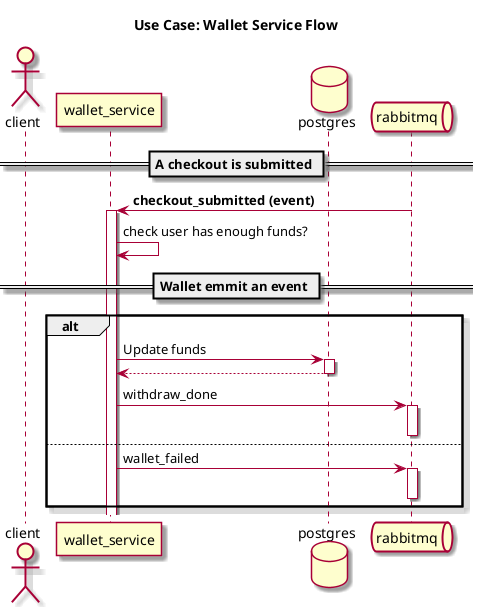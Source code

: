 @startuml

skin rose

title Use Case: Wallet Service Flow 

actor client
participant "wallet_service"
database postgres
queue rabbitmq

== A checkout is submitted ==

  rabbitmq -> "wallet_service" : **checkout_submitted (event)**
  activate wallet_service
  wallet_service -> wallet_service : check user has enough funds?
  
  == Wallet emmit an event ==
  
  alt 
    wallet_service -> postgres : Update funds
    activate postgres
    postgres --> wallet_service
    deactivate postgres
    
    wallet_service -> rabbitmq : withdraw_done
    activate rabbitmq
    deactivate rabbitmq
  else 
    wallet_service -> rabbitmq : wallet_failed
    activate rabbitmq
    deactivate rabbitmq
  end
  
@enduml
